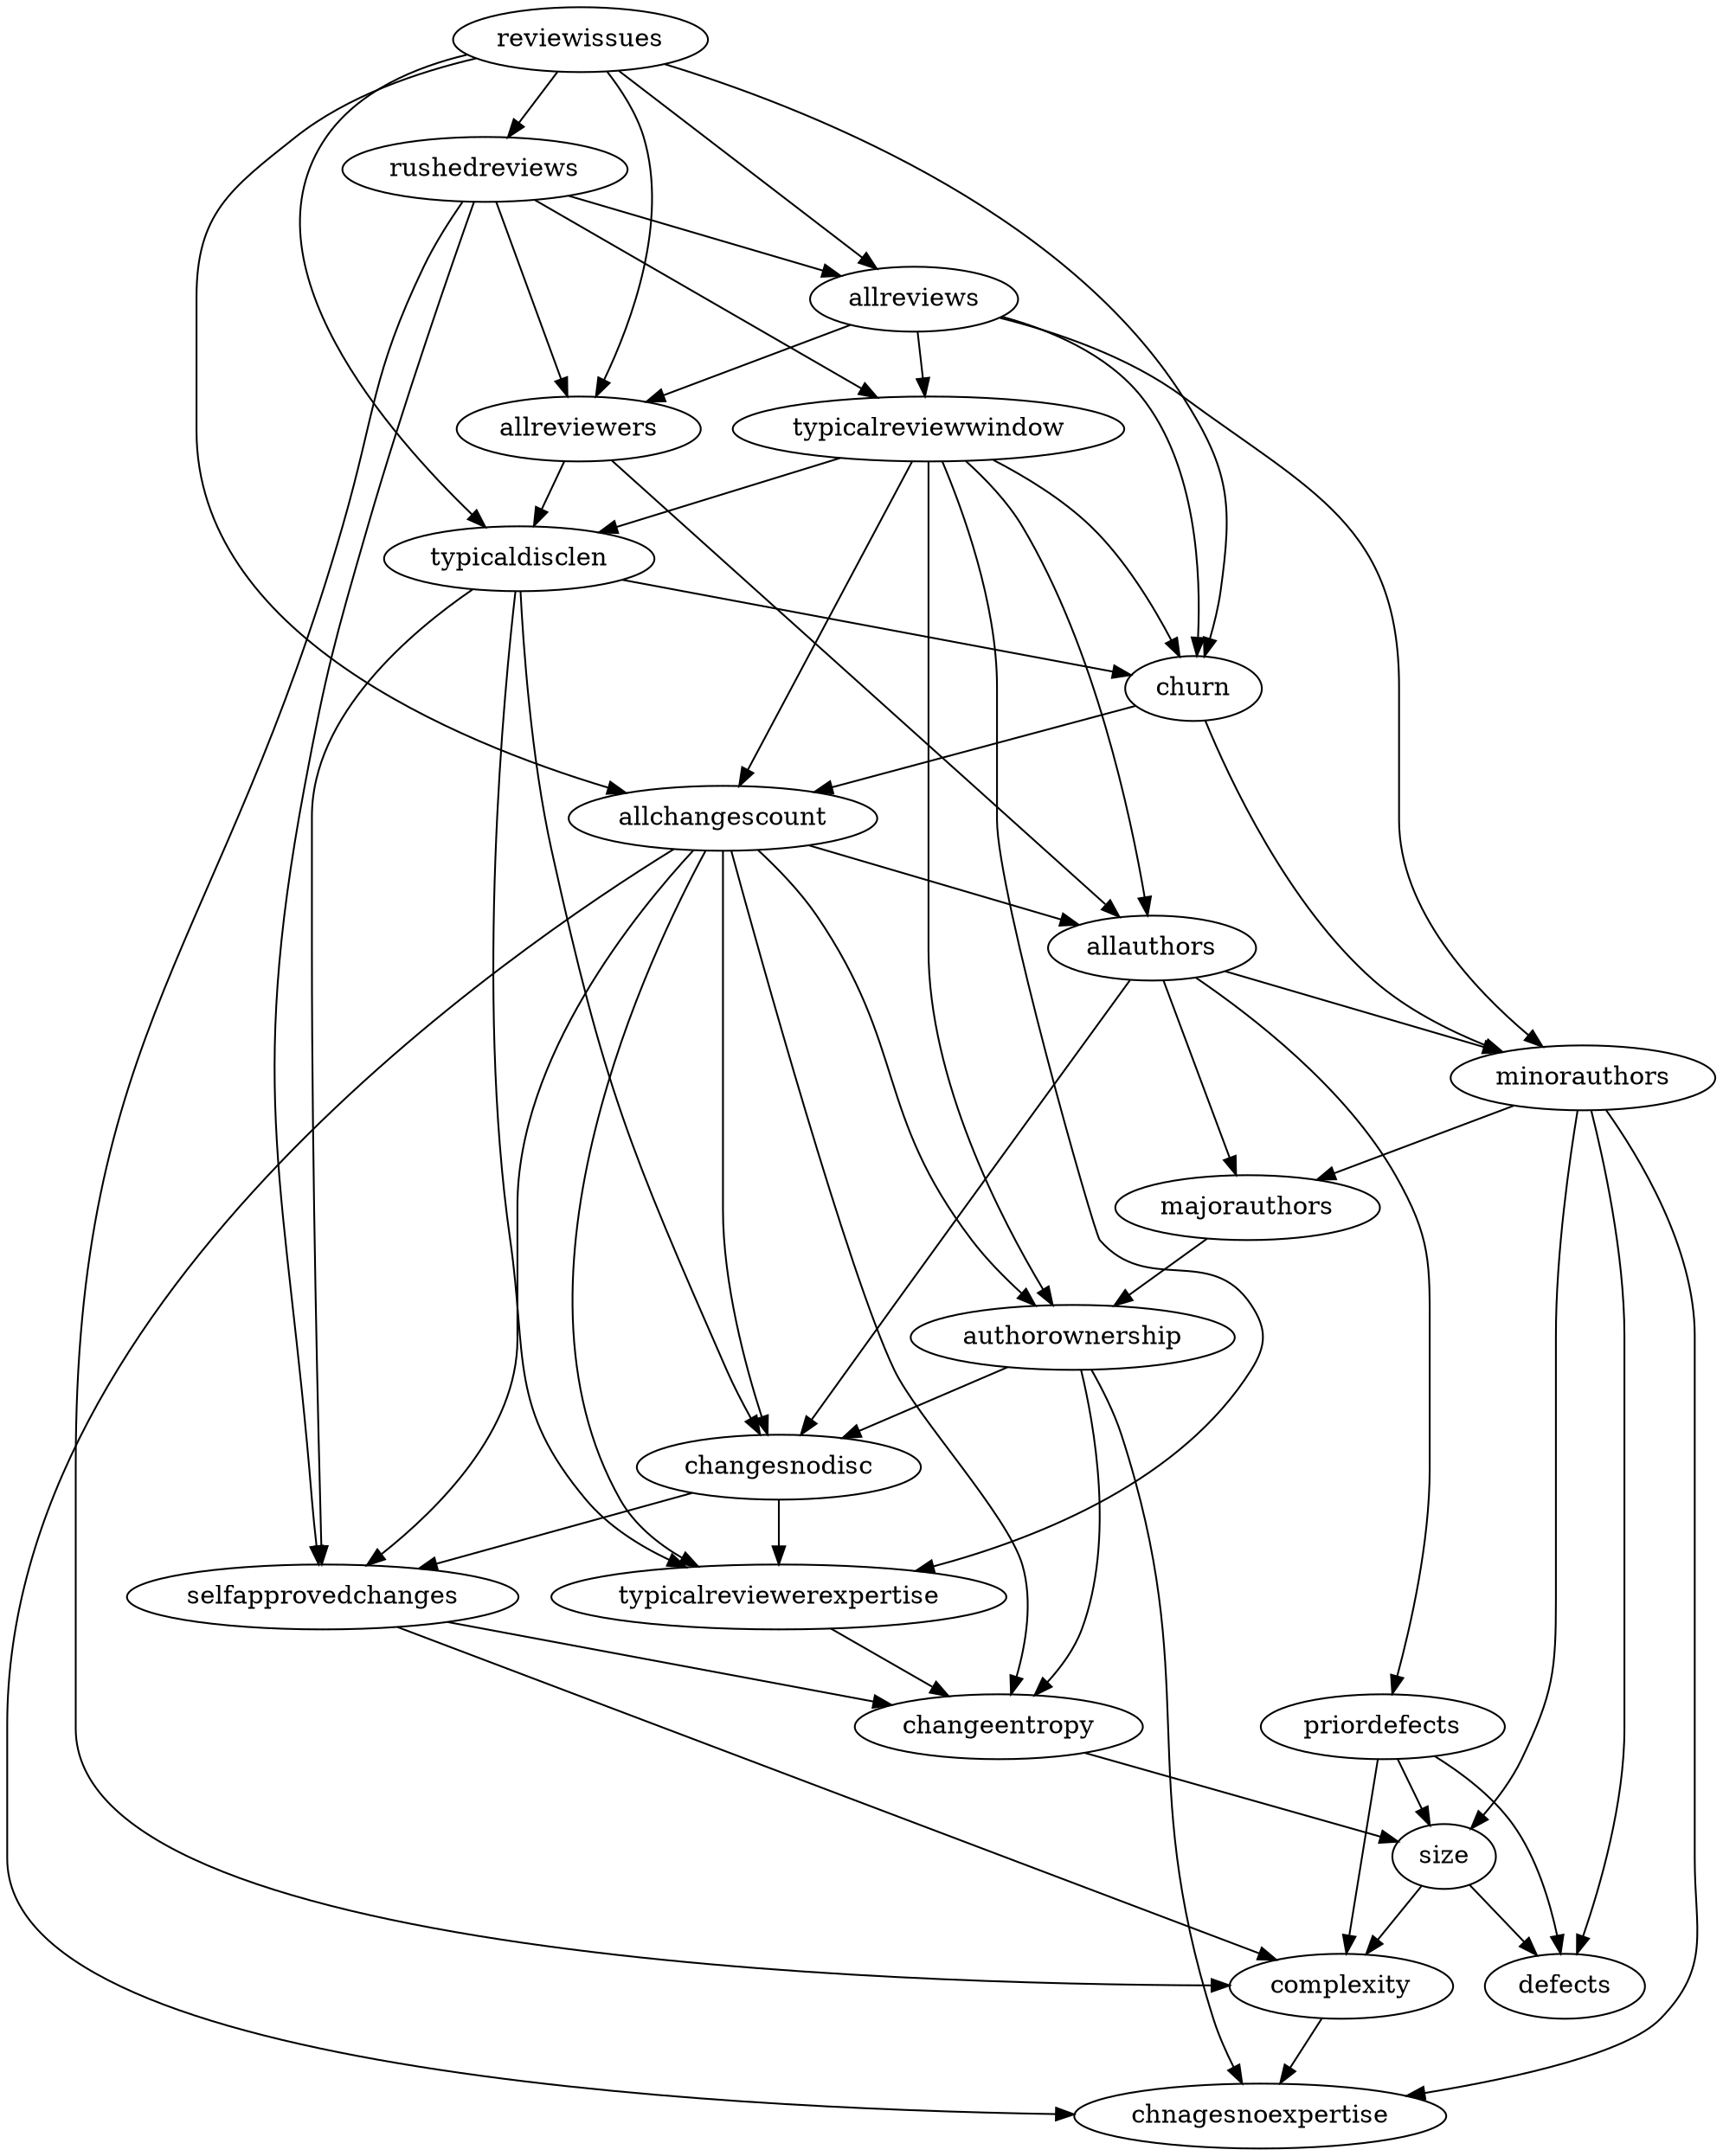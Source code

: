 digraph {
  "size" ;
  "complexity" ;
  "priordefects" ;
  "churn" ;
  "allchangescount" ;
  "changeentropy" ;
  "allauthors" ;
  "minorauthors" ;
  "majorauthors" ;
  "authorownership" ;
  "rushedreviews" ;
  "changesnodisc" ;
  "selfapprovedchanges" ;
  "typicaldisclen" ;
  "typicalreviewwindow" ;
  "reviewissues" ;
  "allreviews" ;
  "allreviewers" ;
  "chnagesnoexpertise" ;
  "typicalreviewerexpertise" ;
  "defects" ;
  edge [dir=forward] "size" -> "complexity" ;
  edge [dir=forward] "size" -> "defects" ;
  edge [dir=forward] "complexity" -> "chnagesnoexpertise" ;
  edge [dir=forward] "priordefects" -> "size" ;
  edge [dir=forward] "priordefects" -> "complexity" ;
  edge [dir=forward] "priordefects" -> "defects" ;
  edge [dir=forward] "churn" -> "allchangescount" ;
  edge [dir=forward] "churn" -> "minorauthors" ;
  edge [dir=forward] "allchangescount" -> "changeentropy" ;
  edge [dir=forward] "allchangescount" -> "allauthors" ;
  edge [dir=forward] "allchangescount" -> "authorownership" ;
  edge [dir=forward] "allchangescount" -> "changesnodisc" ;
  edge [dir=forward] "allchangescount" -> "selfapprovedchanges" ;
  edge [dir=forward] "allchangescount" -> "chnagesnoexpertise" ;
  edge [dir=forward] "allchangescount" -> "typicalreviewerexpertise" ;
  edge [dir=forward] "changeentropy" -> "size" ;
  edge [dir=forward] "allauthors" -> "priordefects" ;
  edge [dir=forward] "allauthors" -> "minorauthors" ;
  edge [dir=forward] "allauthors" -> "majorauthors" ;
  edge [dir=forward] "allauthors" -> "changesnodisc" ;
  edge [dir=forward] "minorauthors" -> "size" ;
  edge [dir=forward] "minorauthors" -> "majorauthors" ;
  edge [dir=forward] "minorauthors" -> "chnagesnoexpertise" ;
  edge [dir=forward] "minorauthors" -> "defects" ;
  edge [dir=forward] "majorauthors" -> "authorownership" ;
  edge [dir=forward] "authorownership" -> "changeentropy" ;
  edge [dir=forward] "authorownership" -> "changesnodisc" ;
  edge [dir=forward] "authorownership" -> "chnagesnoexpertise" ;
  edge [dir=forward] "rushedreviews" -> "complexity" ;
  edge [dir=forward] "rushedreviews" -> "selfapprovedchanges" ;
  edge [dir=forward] "rushedreviews" -> "typicalreviewwindow" ;
  edge [dir=forward] "rushedreviews" -> "allreviews" ;
  edge [dir=forward] "rushedreviews" -> "allreviewers" ;
  edge [dir=forward] "changesnodisc" -> "selfapprovedchanges" ;
  edge [dir=forward] "changesnodisc" -> "typicalreviewerexpertise" ;
  edge [dir=forward] "selfapprovedchanges" -> "complexity" ;
  edge [dir=forward] "selfapprovedchanges" -> "changeentropy" ;
  edge [dir=forward] "typicaldisclen" -> "churn" ;
  edge [dir=forward] "typicaldisclen" -> "changesnodisc" ;
  edge [dir=forward] "typicaldisclen" -> "selfapprovedchanges" ;
  edge [dir=forward] "typicaldisclen" -> "typicalreviewerexpertise" ;
  edge [dir=forward] "typicalreviewwindow" -> "churn" ;
  edge [dir=forward] "typicalreviewwindow" -> "allchangescount" ;
  edge [dir=forward] "typicalreviewwindow" -> "allauthors" ;
  edge [dir=forward] "typicalreviewwindow" -> "authorownership" ;
  edge [dir=forward] "typicalreviewwindow" -> "typicaldisclen" ;
  edge [dir=forward] "typicalreviewwindow" -> "typicalreviewerexpertise" ;
  edge [dir=forward] "reviewissues" -> "churn" ;
  edge [dir=forward] "reviewissues" -> "allchangescount" ;
  edge [dir=forward] "reviewissues" -> "rushedreviews" ;
  edge [dir=forward] "reviewissues" -> "typicaldisclen" ;
  edge [dir=forward] "reviewissues" -> "allreviews" ;
  edge [dir=forward] "reviewissues" -> "allreviewers" ;
  edge [dir=forward] "allreviews" -> "churn" ;
  edge [dir=forward] "allreviews" -> "minorauthors" ;
  edge [dir=forward] "allreviews" -> "typicalreviewwindow" ;
  edge [dir=forward] "allreviews" -> "allreviewers" ;
  edge [dir=forward] "allreviewers" -> "allauthors" ;
  edge [dir=forward] "allreviewers" -> "typicaldisclen" ;
  edge [dir=forward] "typicalreviewerexpertise" -> "changeentropy" ;
}
